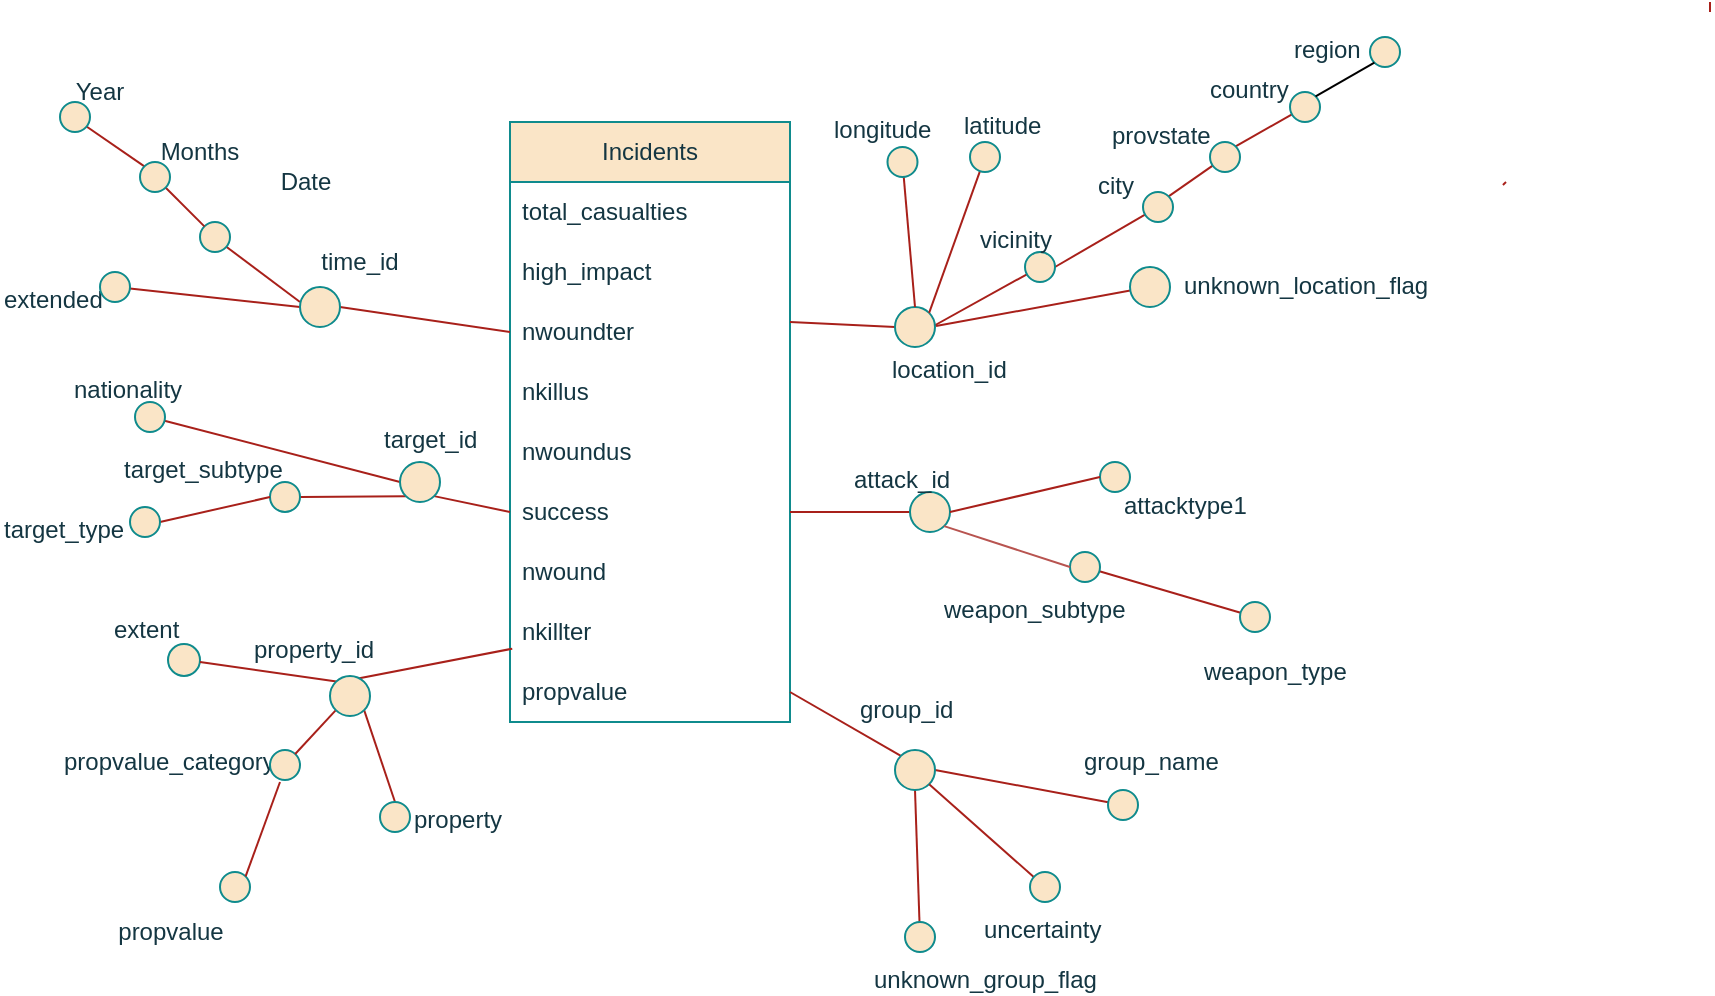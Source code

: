 <mxfile version="27.1.6">
  <diagram name="Page-1" id="5PjLqskdP5DcuBnukaY5">
    <mxGraphModel dx="1297" dy="767" grid="1" gridSize="10" guides="1" tooltips="1" connect="1" arrows="1" fold="1" page="1" pageScale="1" pageWidth="1169" pageHeight="827" math="0" shadow="0">
      <root>
        <mxCell id="0" />
        <mxCell id="1" parent="0" />
        <mxCell id="qlJI4h_UiYn8qoaIwAoD-1" value="Incidents" style="swimlane;fontStyle=0;childLayout=stackLayout;horizontal=1;startSize=30;horizontalStack=0;resizeParent=1;resizeParentMax=0;resizeLast=0;collapsible=1;marginBottom=0;whiteSpace=wrap;html=1;fillColor=#FAE5C7;strokeColor=#0F8B8D;labelBackgroundColor=none;fontColor=#143642;" parent="1" vertex="1">
          <mxGeometry x="455" y="140" width="140" height="300" as="geometry" />
        </mxCell>
        <mxCell id="qlJI4h_UiYn8qoaIwAoD-2" value="total_casualties" style="text;strokeColor=none;fillColor=none;align=left;verticalAlign=middle;spacingLeft=4;spacingRight=4;overflow=hidden;points=[[0,0.5],[1,0.5]];portConstraint=eastwest;rotatable=0;whiteSpace=wrap;html=1;labelBackgroundColor=none;fontColor=#143642;" parent="qlJI4h_UiYn8qoaIwAoD-1" vertex="1">
          <mxGeometry y="30" width="140" height="30" as="geometry" />
        </mxCell>
        <mxCell id="qlJI4h_UiYn8qoaIwAoD-3" value="high_impact" style="text;strokeColor=none;fillColor=none;align=left;verticalAlign=middle;spacingLeft=4;spacingRight=4;overflow=hidden;points=[[0,0.5],[1,0.5]];portConstraint=eastwest;rotatable=0;whiteSpace=wrap;html=1;labelBackgroundColor=none;fontColor=#143642;" parent="qlJI4h_UiYn8qoaIwAoD-1" vertex="1">
          <mxGeometry y="60" width="140" height="30" as="geometry" />
        </mxCell>
        <mxCell id="qlJI4h_UiYn8qoaIwAoD-4" value="nwoundter" style="text;strokeColor=none;fillColor=none;align=left;verticalAlign=middle;spacingLeft=4;spacingRight=4;overflow=hidden;points=[[0,0.5],[1,0.5]];portConstraint=eastwest;rotatable=0;whiteSpace=wrap;html=1;labelBackgroundColor=none;fontColor=#143642;" parent="qlJI4h_UiYn8qoaIwAoD-1" vertex="1">
          <mxGeometry y="90" width="140" height="30" as="geometry" />
        </mxCell>
        <mxCell id="qlJI4h_UiYn8qoaIwAoD-5" value="nkillus" style="text;strokeColor=none;fillColor=none;align=left;verticalAlign=middle;spacingLeft=4;spacingRight=4;overflow=hidden;points=[[0,0.5],[1,0.5]];portConstraint=eastwest;rotatable=0;whiteSpace=wrap;html=1;labelBackgroundColor=none;fontColor=#143642;" parent="qlJI4h_UiYn8qoaIwAoD-1" vertex="1">
          <mxGeometry y="120" width="140" height="30" as="geometry" />
        </mxCell>
        <mxCell id="qlJI4h_UiYn8qoaIwAoD-6" value="nwoundus" style="text;strokeColor=none;fillColor=none;align=left;verticalAlign=middle;spacingLeft=4;spacingRight=4;overflow=hidden;points=[[0,0.5],[1,0.5]];portConstraint=eastwest;rotatable=0;whiteSpace=wrap;html=1;labelBackgroundColor=none;fontColor=#143642;" parent="qlJI4h_UiYn8qoaIwAoD-1" vertex="1">
          <mxGeometry y="150" width="140" height="30" as="geometry" />
        </mxCell>
        <mxCell id="qlJI4h_UiYn8qoaIwAoD-225" value="success" style="text;strokeColor=none;fillColor=none;align=left;verticalAlign=middle;spacingLeft=4;spacingRight=4;overflow=hidden;points=[[0,0.5],[1,0.5]];portConstraint=eastwest;rotatable=0;whiteSpace=wrap;html=1;labelBackgroundColor=none;fontColor=#143642;" parent="qlJI4h_UiYn8qoaIwAoD-1" vertex="1">
          <mxGeometry y="180" width="140" height="30" as="geometry" />
        </mxCell>
        <mxCell id="qlJI4h_UiYn8qoaIwAoD-226" value="nwound" style="text;strokeColor=none;fillColor=none;align=left;verticalAlign=middle;spacingLeft=4;spacingRight=4;overflow=hidden;points=[[0,0.5],[1,0.5]];portConstraint=eastwest;rotatable=0;whiteSpace=wrap;html=1;labelBackgroundColor=none;fontColor=#143642;" parent="qlJI4h_UiYn8qoaIwAoD-1" vertex="1">
          <mxGeometry y="210" width="140" height="30" as="geometry" />
        </mxCell>
        <mxCell id="qlJI4h_UiYn8qoaIwAoD-227" value="nkillter" style="text;strokeColor=none;fillColor=none;align=left;verticalAlign=middle;spacingLeft=4;spacingRight=4;overflow=hidden;points=[[0,0.5],[1,0.5]];portConstraint=eastwest;rotatable=0;whiteSpace=wrap;html=1;labelBackgroundColor=none;fontColor=#143642;" parent="qlJI4h_UiYn8qoaIwAoD-1" vertex="1">
          <mxGeometry y="240" width="140" height="30" as="geometry" />
        </mxCell>
        <mxCell id="qlJI4h_UiYn8qoaIwAoD-228" value="propvalue" style="text;strokeColor=none;fillColor=none;align=left;verticalAlign=middle;spacingLeft=4;spacingRight=4;overflow=hidden;points=[[0,0.5],[1,0.5]];portConstraint=eastwest;rotatable=0;whiteSpace=wrap;html=1;labelBackgroundColor=none;fontColor=#143642;" parent="qlJI4h_UiYn8qoaIwAoD-1" vertex="1">
          <mxGeometry y="270" width="140" height="30" as="geometry" />
        </mxCell>
        <mxCell id="qlJI4h_UiYn8qoaIwAoD-9" value="" style="endArrow=none;html=1;rounded=0;labelBackgroundColor=none;strokeColor=#A8201A;fontColor=default;exitX=0;exitY=0.5;exitDx=0;exitDy=0;entryX=1;entryY=0.5;entryDx=0;entryDy=0;" parent="1" source="qlJI4h_UiYn8qoaIwAoD-4" edge="1" target="BDMqCNL04mo_Xbu1bwPB-10">
          <mxGeometry width="50" height="50" relative="1" as="geometry">
            <mxPoint x="450" y="250" as="sourcePoint" />
            <mxPoint x="359.903" y="225.981" as="targetPoint" />
          </mxGeometry>
        </mxCell>
        <mxCell id="qlJI4h_UiYn8qoaIwAoD-10" value="" style="endArrow=none;html=1;rounded=0;labelBackgroundColor=none;strokeColor=#A8201A;fontColor=default;" parent="1" edge="1">
          <mxGeometry width="50" height="50" relative="1" as="geometry">
            <mxPoint x="350" y="230" as="sourcePoint" />
            <mxPoint x="310" y="200" as="targetPoint" />
          </mxGeometry>
        </mxCell>
        <mxCell id="qlJI4h_UiYn8qoaIwAoD-11" value="" style="ellipse;whiteSpace=wrap;html=1;aspect=fixed;labelBackgroundColor=none;fillColor=#FAE5C7;strokeColor=#0F8B8D;fontColor=#143642;" parent="1" vertex="1">
          <mxGeometry x="300" y="190" width="15" height="15" as="geometry" />
        </mxCell>
        <mxCell id="qlJI4h_UiYn8qoaIwAoD-12" value="" style="endArrow=none;html=1;rounded=0;exitX=0;exitY=0;exitDx=0;exitDy=0;labelBackgroundColor=none;strokeColor=#A8201A;fontColor=default;" parent="1" source="qlJI4h_UiYn8qoaIwAoD-11" edge="1">
          <mxGeometry width="50" height="50" relative="1" as="geometry">
            <mxPoint x="422" y="211" as="sourcePoint" />
            <mxPoint x="280" y="170" as="targetPoint" />
          </mxGeometry>
        </mxCell>
        <mxCell id="qlJI4h_UiYn8qoaIwAoD-13" value="" style="endArrow=none;html=1;rounded=0;exitX=0;exitY=0;exitDx=0;exitDy=0;labelBackgroundColor=none;strokeColor=#A8201A;fontColor=default;" parent="1" source="qlJI4h_UiYn8qoaIwAoD-15" edge="1">
          <mxGeometry width="50" height="50" relative="1" as="geometry">
            <mxPoint x="281" y="161" as="sourcePoint" />
            <mxPoint x="240" y="140" as="targetPoint" />
          </mxGeometry>
        </mxCell>
        <mxCell id="qlJI4h_UiYn8qoaIwAoD-14" value="" style="ellipse;whiteSpace=wrap;html=1;aspect=fixed;labelBackgroundColor=none;fillColor=#FAE5C7;strokeColor=#0F8B8D;fontColor=#143642;" parent="1" vertex="1">
          <mxGeometry x="230" y="130" width="15" height="15" as="geometry" />
        </mxCell>
        <mxCell id="qlJI4h_UiYn8qoaIwAoD-16" value="" style="endArrow=none;html=1;rounded=0;exitX=0;exitY=0;exitDx=0;exitDy=0;labelBackgroundColor=none;strokeColor=#A8201A;fontColor=default;" parent="1" target="qlJI4h_UiYn8qoaIwAoD-15" edge="1">
          <mxGeometry width="50" height="50" relative="1" as="geometry">
            <mxPoint x="281" y="161" as="sourcePoint" />
            <mxPoint x="240" y="140" as="targetPoint" />
          </mxGeometry>
        </mxCell>
        <mxCell id="qlJI4h_UiYn8qoaIwAoD-15" value="" style="ellipse;whiteSpace=wrap;html=1;aspect=fixed;labelBackgroundColor=none;fillColor=#FAE5C7;strokeColor=#0F8B8D;fontColor=#143642;" parent="1" vertex="1">
          <mxGeometry x="270" y="160" width="15" height="15" as="geometry" />
        </mxCell>
        <mxCell id="qlJI4h_UiYn8qoaIwAoD-17" value="Date" style="text;html=1;align=center;verticalAlign=middle;whiteSpace=wrap;rounded=0;labelBackgroundColor=none;fontColor=#143642;" parent="1" vertex="1">
          <mxGeometry x="322.5" y="165" width="60" height="10" as="geometry" />
        </mxCell>
        <mxCell id="qlJI4h_UiYn8qoaIwAoD-18" value="time_id" style="text;html=1;align=center;verticalAlign=middle;whiteSpace=wrap;rounded=0;labelBackgroundColor=none;fontColor=#143642;" parent="1" vertex="1">
          <mxGeometry x="350" y="210" width="60" as="geometry" />
        </mxCell>
        <mxCell id="qlJI4h_UiYn8qoaIwAoD-21" value="Months" style="text;html=1;align=center;verticalAlign=middle;whiteSpace=wrap;rounded=0;labelBackgroundColor=none;fontColor=#143642;" parent="1" vertex="1">
          <mxGeometry x="270" y="150" width="60" height="10" as="geometry" />
        </mxCell>
        <mxCell id="qlJI4h_UiYn8qoaIwAoD-22" value="Year" style="text;html=1;align=center;verticalAlign=middle;whiteSpace=wrap;rounded=0;labelBackgroundColor=none;fontColor=#143642;" parent="1" vertex="1">
          <mxGeometry x="220" y="120" width="60" height="10" as="geometry" />
        </mxCell>
        <mxCell id="qlJI4h_UiYn8qoaIwAoD-28" value="" style="endArrow=none;html=1;rounded=0;labelBackgroundColor=none;strokeColor=#A8201A;fontColor=default;exitX=0;exitY=0;exitDx=0;exitDy=0;" parent="1" source="qlJI4h_UiYn8qoaIwAoD-24" edge="1">
          <mxGeometry width="50" height="50" relative="1" as="geometry">
            <mxPoint x="200" y="160" as="sourcePoint" />
            <mxPoint x="260" y="221" as="targetPoint" />
          </mxGeometry>
        </mxCell>
        <mxCell id="qlJI4h_UiYn8qoaIwAoD-29" value="extended" style="text;whiteSpace=wrap;labelBackgroundColor=none;fontColor=#143642;" parent="1" vertex="1">
          <mxGeometry x="200" y="215" width="30" height="10" as="geometry" />
        </mxCell>
        <mxCell id="qlJI4h_UiYn8qoaIwAoD-31" value="" style="endArrow=none;html=1;rounded=0;labelBackgroundColor=none;strokeColor=#A8201A;fontColor=default;entryX=1;entryY=0;entryDx=0;entryDy=0;" parent="1" source="qlJI4h_UiYn8qoaIwAoD-50" edge="1" target="qlJI4h_UiYn8qoaIwAoD-48">
          <mxGeometry width="50" height="50" relative="1" as="geometry">
            <mxPoint x="830" y="110" as="sourcePoint" />
            <mxPoint x="805" y="135" as="targetPoint" />
          </mxGeometry>
        </mxCell>
        <mxCell id="qlJI4h_UiYn8qoaIwAoD-32" value="" style="endArrow=none;html=1;rounded=0;labelBackgroundColor=none;strokeColor=#A8201A;fontColor=default;entryX=1;entryY=0;entryDx=0;entryDy=0;" parent="1" source="qlJI4h_UiYn8qoaIwAoD-48" edge="1" target="qlJI4h_UiYn8qoaIwAoD-44">
          <mxGeometry width="50" height="50" relative="1" as="geometry">
            <mxPoint x="800" y="140" as="sourcePoint" />
            <mxPoint x="770" y="160" as="targetPoint" />
          </mxGeometry>
        </mxCell>
        <mxCell id="qlJI4h_UiYn8qoaIwAoD-33" value="" style="endArrow=none;html=1;rounded=0;entryX=1;entryY=0.5;entryDx=0;entryDy=0;labelBackgroundColor=none;strokeColor=#A8201A;fontColor=default;" parent="1" source="qlJI4h_UiYn8qoaIwAoD-44" target="qlJI4h_UiYn8qoaIwAoD-37" edge="1">
          <mxGeometry width="50" height="50" relative="1" as="geometry">
            <mxPoint x="760" y="170" as="sourcePoint" />
            <mxPoint x="751" y="232" as="targetPoint" />
            <Array as="points" />
          </mxGeometry>
        </mxCell>
        <mxCell id="qlJI4h_UiYn8qoaIwAoD-34" value="" style="endArrow=none;html=1;rounded=0;labelBackgroundColor=none;strokeColor=#A8201A;fontColor=default;" parent="1" source="qlJI4h_UiYn8qoaIwAoD-37" edge="1">
          <mxGeometry width="50" height="50" relative="1" as="geometry">
            <mxPoint x="700" y="200" as="sourcePoint" />
            <mxPoint x="665" y="243" as="targetPoint" />
          </mxGeometry>
        </mxCell>
        <mxCell id="qlJI4h_UiYn8qoaIwAoD-35" value="" style="endArrow=none;html=1;rounded=0;labelBackgroundColor=none;strokeColor=#A8201A;fontColor=default;exitX=0;exitY=0.5;exitDx=0;exitDy=0;" parent="1" edge="1" source="qlJI4h_UiYn8qoaIwAoD-36">
          <mxGeometry width="50" height="50" relative="1" as="geometry">
            <mxPoint x="650" y="220" as="sourcePoint" />
            <mxPoint x="595" y="240" as="targetPoint" />
          </mxGeometry>
        </mxCell>
        <mxCell id="qlJI4h_UiYn8qoaIwAoD-36" value="" style="ellipse;whiteSpace=wrap;html=1;aspect=fixed;labelBackgroundColor=none;fillColor=#FAE5C7;strokeColor=#0F8B8D;fontColor=#143642;" parent="1" vertex="1">
          <mxGeometry x="647.5" y="232.5" width="20" height="20" as="geometry" />
        </mxCell>
        <mxCell id="qlJI4h_UiYn8qoaIwAoD-37" value="" style="ellipse;whiteSpace=wrap;html=1;aspect=fixed;labelBackgroundColor=none;fillColor=#FAE5C7;strokeColor=#0F8B8D;fontColor=#143642;" parent="1" vertex="1">
          <mxGeometry x="712.5" y="205" width="15" height="15" as="geometry" />
        </mxCell>
        <mxCell id="qlJI4h_UiYn8qoaIwAoD-44" value="" style="ellipse;whiteSpace=wrap;html=1;labelBackgroundColor=none;fillColor=#FAE5C7;strokeColor=#0F8B8D;fontColor=#143642;" parent="1" vertex="1">
          <mxGeometry x="771.5" y="175" width="15" height="15" as="geometry" />
        </mxCell>
        <mxCell id="qlJI4h_UiYn8qoaIwAoD-48" value="" style="ellipse;whiteSpace=wrap;html=1;labelBackgroundColor=none;fillColor=#FAE5C7;strokeColor=#0F8B8D;fontColor=#143642;" parent="1" vertex="1">
          <mxGeometry x="805" y="150" width="15" height="15" as="geometry" />
        </mxCell>
        <mxCell id="qlJI4h_UiYn8qoaIwAoD-50" value="" style="ellipse;whiteSpace=wrap;html=1;labelBackgroundColor=none;fillColor=#FAE5C7;strokeColor=#0F8B8D;fontColor=#143642;" parent="1" vertex="1">
          <mxGeometry x="845" y="125" width="15" height="15" as="geometry" />
        </mxCell>
        <mxCell id="qlJI4h_UiYn8qoaIwAoD-52" value="location_id" style="text;whiteSpace=wrap;labelBackgroundColor=none;fontColor=#143642;" parent="1" vertex="1">
          <mxGeometry x="643.75" y="250" width="50" height="20" as="geometry" />
        </mxCell>
        <mxCell id="qlJI4h_UiYn8qoaIwAoD-53" value="region" style="text;whiteSpace=wrap;labelBackgroundColor=none;fontColor=#143642;" parent="1" vertex="1">
          <mxGeometry x="845" y="90" width="50" height="20" as="geometry" />
        </mxCell>
        <mxCell id="qlJI4h_UiYn8qoaIwAoD-54" value="country" style="text;whiteSpace=wrap;labelBackgroundColor=none;fontColor=#143642;" parent="1" vertex="1">
          <mxGeometry x="802.5" y="110" width="50" height="20" as="geometry" />
        </mxCell>
        <mxCell id="qlJI4h_UiYn8qoaIwAoD-55" value="provstate" style="text;whiteSpace=wrap;labelBackgroundColor=none;fontColor=#143642;" parent="1" vertex="1">
          <mxGeometry x="754" y="132.5" width="50" height="20" as="geometry" />
        </mxCell>
        <mxCell id="qlJI4h_UiYn8qoaIwAoD-56" value="city" style="text;whiteSpace=wrap;labelBackgroundColor=none;fontColor=#143642;" parent="1" vertex="1">
          <mxGeometry x="746.5" y="157.5" width="25" height="25" as="geometry" />
        </mxCell>
        <mxCell id="qlJI4h_UiYn8qoaIwAoD-57" value="" style="endArrow=none;html=1;rounded=0;labelBackgroundColor=none;strokeColor=#A8201A;fontColor=default;entryX=0.5;entryY=0;entryDx=0;entryDy=0;" parent="1" source="qlJI4h_UiYn8qoaIwAoD-58" target="qlJI4h_UiYn8qoaIwAoD-36" edge="1">
          <mxGeometry width="50" height="50" relative="1" as="geometry">
            <mxPoint x="900" y="70" as="sourcePoint" />
            <mxPoint x="670" y="210" as="targetPoint" />
          </mxGeometry>
        </mxCell>
        <mxCell id="qlJI4h_UiYn8qoaIwAoD-66" value="latitude" style="text;whiteSpace=wrap;labelBackgroundColor=none;fontColor=#143642;" parent="1" vertex="1">
          <mxGeometry x="680" y="127.5" width="50" height="20" as="geometry" />
        </mxCell>
        <mxCell id="qlJI4h_UiYn8qoaIwAoD-67" value="longitude" style="text;whiteSpace=wrap;labelBackgroundColor=none;fontColor=#143642;" parent="1" vertex="1">
          <mxGeometry x="615" y="130" width="60" height="20" as="geometry" />
        </mxCell>
        <mxCell id="qlJI4h_UiYn8qoaIwAoD-69" value="" style="ellipse;whiteSpace=wrap;html=1;labelBackgroundColor=none;fillColor=#FAE5C7;strokeColor=#0F8B8D;fontColor=#143642;" parent="1" vertex="1">
          <mxGeometry x="885" y="97.5" width="15" height="15" as="geometry" />
        </mxCell>
        <mxCell id="qlJI4h_UiYn8qoaIwAoD-73" value="" style="endArrow=none;html=1;rounded=0;labelBackgroundColor=none;strokeColor=#A8201A;fontColor=default;" parent="1" source="qlJI4h_UiYn8qoaIwAoD-72" edge="1">
          <mxGeometry width="50" height="50" relative="1" as="geometry">
            <mxPoint x="670" y="230" as="sourcePoint" />
            <mxPoint x="770" y="220" as="targetPoint" />
          </mxGeometry>
        </mxCell>
        <mxCell id="qlJI4h_UiYn8qoaIwAoD-74" value="" style="endArrow=none;html=1;rounded=0;exitX=0;exitY=0;exitDx=0;exitDy=0;labelBackgroundColor=none;strokeColor=#A8201A;fontColor=default;" parent="1" edge="1">
          <mxGeometry width="50" height="50" relative="1" as="geometry">
            <mxPoint x="951.464" y="171.464" as="sourcePoint" />
            <mxPoint x="953" y="170" as="targetPoint" />
          </mxGeometry>
        </mxCell>
        <mxCell id="qlJI4h_UiYn8qoaIwAoD-78" value="vicinity" style="text;whiteSpace=wrap;labelBackgroundColor=none;fontColor=#143642;" parent="1" vertex="1">
          <mxGeometry x="687.5" y="185" width="40" height="20" as="geometry" />
        </mxCell>
        <mxCell id="qlJI4h_UiYn8qoaIwAoD-79" value="unknown_location_flag" style="text;whiteSpace=wrap;labelBackgroundColor=none;fontColor=#143642;" parent="1" vertex="1">
          <mxGeometry x="790" y="207.5" width="110" height="20" as="geometry" />
        </mxCell>
        <mxCell id="qlJI4h_UiYn8qoaIwAoD-82" value="" style="endArrow=none;html=1;rounded=0;entryX=1;entryY=0.5;entryDx=0;entryDy=0;labelBackgroundColor=none;strokeColor=#A8201A;fontColor=default;" parent="1" source="qlJI4h_UiYn8qoaIwAoD-83" target="qlJI4h_UiYn8qoaIwAoD-225" edge="1">
          <mxGeometry width="50" height="50" relative="1" as="geometry">
            <mxPoint x="660" y="280" as="sourcePoint" />
            <mxPoint x="740" y="386" as="targetPoint" />
          </mxGeometry>
        </mxCell>
        <mxCell id="qlJI4h_UiYn8qoaIwAoD-84" value="" style="ellipse;whiteSpace=wrap;html=1;aspect=fixed;labelBackgroundColor=none;fillColor=#FAE5C7;strokeColor=#0F8B8D;fontColor=#143642;" parent="1" vertex="1">
          <mxGeometry x="750" y="310" width="15" height="15" as="geometry" />
        </mxCell>
        <mxCell id="qlJI4h_UiYn8qoaIwAoD-83" value="" style="ellipse;whiteSpace=wrap;html=1;aspect=fixed;labelBackgroundColor=none;fillColor=#FAE5C7;strokeColor=#0F8B8D;fontColor=#143642;" parent="1" vertex="1">
          <mxGeometry x="655" y="325" width="20" height="20" as="geometry" />
        </mxCell>
        <mxCell id="qlJI4h_UiYn8qoaIwAoD-91" value="" style="endArrow=none;html=1;rounded=0;exitX=0;exitY=0.5;exitDx=0;exitDy=0;labelBackgroundColor=none;strokeColor=#A8201A;fontColor=default;entryX=1;entryY=0.5;entryDx=0;entryDy=0;" parent="1" source="qlJI4h_UiYn8qoaIwAoD-84" target="qlJI4h_UiYn8qoaIwAoD-83" edge="1">
          <mxGeometry width="50" height="50" relative="1" as="geometry">
            <mxPoint x="720" y="270" as="sourcePoint" />
            <mxPoint x="680" y="280" as="targetPoint" />
            <Array as="points" />
          </mxGeometry>
        </mxCell>
        <mxCell id="qlJI4h_UiYn8qoaIwAoD-98" value="attacktype1" style="text;whiteSpace=wrap;labelBackgroundColor=none;fontColor=#143642;" parent="1" vertex="1">
          <mxGeometry x="760" y="317.5" width="70" height="20" as="geometry" />
        </mxCell>
        <mxCell id="qlJI4h_UiYn8qoaIwAoD-100" value="weapon_type" style="text;whiteSpace=wrap;labelBackgroundColor=none;fontColor=#143642;" parent="1" vertex="1">
          <mxGeometry x="800" y="401" width="80" height="20" as="geometry" />
        </mxCell>
        <mxCell id="qlJI4h_UiYn8qoaIwAoD-108" value="weapon_subtype" style="text;whiteSpace=wrap;labelBackgroundColor=none;fontColor=#143642;" parent="1" vertex="1">
          <mxGeometry x="670" y="370" width="120" height="20" as="geometry" />
        </mxCell>
        <mxCell id="qlJI4h_UiYn8qoaIwAoD-109" value="" style="endArrow=none;html=1;rounded=0;exitX=0;exitY=0.5;exitDx=0;exitDy=0;labelBackgroundColor=none;strokeColor=#A8201A;fontColor=default;entryX=1;entryY=1;entryDx=0;entryDy=0;" parent="1" source="qlJI4h_UiYn8qoaIwAoD-225" target="BDMqCNL04mo_Xbu1bwPB-7" edge="1">
          <mxGeometry width="50" height="50" relative="1" as="geometry">
            <mxPoint x="452" y="451" as="sourcePoint" />
            <mxPoint x="409.156" y="314.02" as="targetPoint" />
          </mxGeometry>
        </mxCell>
        <mxCell id="qlJI4h_UiYn8qoaIwAoD-111" value="" style="endArrow=none;html=1;rounded=0;entryX=1;entryY=0.5;entryDx=0;entryDy=0;labelBackgroundColor=none;strokeColor=#A8201A;fontColor=default;exitX=0;exitY=1;exitDx=0;exitDy=0;" parent="1" source="BDMqCNL04mo_Xbu1bwPB-7" target="qlJI4h_UiYn8qoaIwAoD-112" edge="1">
          <mxGeometry width="50" height="50" relative="1" as="geometry">
            <mxPoint x="390.565" y="313.315" as="sourcePoint" />
            <mxPoint x="310" y="410" as="targetPoint" />
          </mxGeometry>
        </mxCell>
        <mxCell id="qlJI4h_UiYn8qoaIwAoD-112" value="" style="ellipse;whiteSpace=wrap;html=1;aspect=fixed;labelBackgroundColor=none;fillColor=#FAE5C7;strokeColor=#0F8B8D;fontColor=#143642;" parent="1" vertex="1">
          <mxGeometry x="335" y="320" width="15" height="15" as="geometry" />
        </mxCell>
        <mxCell id="qlJI4h_UiYn8qoaIwAoD-113" value="" style="endArrow=none;html=1;rounded=0;labelBackgroundColor=none;strokeColor=#A8201A;fontColor=default;exitX=0;exitY=0.5;exitDx=0;exitDy=0;" parent="1" source="qlJI4h_UiYn8qoaIwAoD-112" edge="1">
          <mxGeometry width="50" height="50" relative="1" as="geometry">
            <mxPoint x="330" y="330" as="sourcePoint" />
            <mxPoint x="280" y="340" as="targetPoint" />
          </mxGeometry>
        </mxCell>
        <mxCell id="qlJI4h_UiYn8qoaIwAoD-118" value="" style="endArrow=none;html=1;rounded=0;labelBackgroundColor=none;strokeColor=#A8201A;fontColor=default;" parent="1" target="qlJI4h_UiYn8qoaIwAoD-119" edge="1">
          <mxGeometry width="50" height="50" relative="1" as="geometry">
            <mxPoint x="280" y="340" as="sourcePoint" />
            <mxPoint x="340" y="479" as="targetPoint" />
          </mxGeometry>
        </mxCell>
        <mxCell id="qlJI4h_UiYn8qoaIwAoD-119" value="" style="ellipse;whiteSpace=wrap;html=1;aspect=fixed;labelBackgroundColor=none;fillColor=#FAE5C7;strokeColor=#0F8B8D;fontColor=#143642;" parent="1" vertex="1">
          <mxGeometry x="265" y="332.5" width="15" height="15" as="geometry" />
        </mxCell>
        <mxCell id="qlJI4h_UiYn8qoaIwAoD-124" value="target_id" style="text;whiteSpace=wrap;labelBackgroundColor=none;fontColor=#143642;" parent="1" vertex="1">
          <mxGeometry x="390" y="285" width="50" height="20" as="geometry" />
        </mxCell>
        <mxCell id="qlJI4h_UiYn8qoaIwAoD-127" value="target_type" style="text;whiteSpace=wrap;labelBackgroundColor=none;fontColor=#143642;" parent="1" vertex="1">
          <mxGeometry x="200" y="330" width="70" height="20" as="geometry" />
        </mxCell>
        <mxCell id="qlJI4h_UiYn8qoaIwAoD-128" value="target_subtype" style="text;whiteSpace=wrap;labelBackgroundColor=none;fontColor=#143642;" parent="1" vertex="1">
          <mxGeometry x="260" y="300" width="90" height="20" as="geometry" />
        </mxCell>
        <mxCell id="qlJI4h_UiYn8qoaIwAoD-130" value="nationality" style="text;whiteSpace=wrap;labelBackgroundColor=none;fontColor=#143642;" parent="1" vertex="1">
          <mxGeometry x="235" y="260" width="60" height="20" as="geometry" />
        </mxCell>
        <mxCell id="qlJI4h_UiYn8qoaIwAoD-131" value="" style="endArrow=none;html=1;rounded=0;labelBackgroundColor=none;strokeColor=#A8201A;fontColor=default;entryX=1;entryY=0.5;entryDx=0;entryDy=0;" parent="1" source="qlJI4h_UiYn8qoaIwAoD-139" target="qlJI4h_UiYn8qoaIwAoD-132" edge="1">
          <mxGeometry width="50" height="50" relative="1" as="geometry">
            <mxPoint x="690" y="420" as="sourcePoint" />
            <mxPoint x="650" y="460" as="targetPoint" />
          </mxGeometry>
        </mxCell>
        <mxCell id="qlJI4h_UiYn8qoaIwAoD-135" value="" style="endArrow=none;html=1;rounded=0;entryX=0;entryY=0;entryDx=0;entryDy=0;labelBackgroundColor=none;strokeColor=#A8201A;fontColor=default;exitX=1;exitY=0.5;exitDx=0;exitDy=0;" parent="1" source="qlJI4h_UiYn8qoaIwAoD-228" target="qlJI4h_UiYn8qoaIwAoD-132" edge="1">
          <mxGeometry width="50" height="50" relative="1" as="geometry">
            <mxPoint x="600" y="390" as="sourcePoint" />
            <mxPoint x="572" y="363" as="targetPoint" />
          </mxGeometry>
        </mxCell>
        <mxCell id="qlJI4h_UiYn8qoaIwAoD-136" value="" style="endArrow=none;html=1;rounded=0;labelBackgroundColor=none;strokeColor=#A8201A;fontColor=default;entryX=0.5;entryY=1;entryDx=0;entryDy=0;" parent="1" source="qlJI4h_UiYn8qoaIwAoD-143" target="qlJI4h_UiYn8qoaIwAoD-132" edge="1">
          <mxGeometry width="50" height="50" relative="1" as="geometry">
            <mxPoint x="600" y="480" as="sourcePoint" />
            <mxPoint x="610" y="460" as="targetPoint" />
          </mxGeometry>
        </mxCell>
        <mxCell id="qlJI4h_UiYn8qoaIwAoD-139" value="" style="ellipse;whiteSpace=wrap;html=1;aspect=fixed;labelBackgroundColor=none;fillColor=#FAE5C7;strokeColor=#0F8B8D;fontColor=#143642;" parent="1" vertex="1">
          <mxGeometry x="754" y="474" width="15" height="15" as="geometry" />
        </mxCell>
        <mxCell id="qlJI4h_UiYn8qoaIwAoD-145" value="group_id" style="text;whiteSpace=wrap;labelBackgroundColor=none;fontColor=#143642;" parent="1" vertex="1">
          <mxGeometry x="627.5" y="420" width="82.5" height="20" as="geometry" />
        </mxCell>
        <mxCell id="qlJI4h_UiYn8qoaIwAoD-146" value="group_name" style="text;whiteSpace=wrap;labelBackgroundColor=none;fontColor=#143642;" parent="1" vertex="1">
          <mxGeometry x="740" y="446" width="80" height="4" as="geometry" />
        </mxCell>
        <mxCell id="qlJI4h_UiYn8qoaIwAoD-147" value="uncertainty" style="text;whiteSpace=wrap;labelBackgroundColor=none;fontColor=#143642;" parent="1" vertex="1">
          <mxGeometry x="690" y="530" width="70" height="20" as="geometry" />
        </mxCell>
        <mxCell id="qlJI4h_UiYn8qoaIwAoD-149" value="unknown_group_flag" style="text;whiteSpace=wrap;labelBackgroundColor=none;fontColor=#143642;" parent="1" vertex="1">
          <mxGeometry x="635" y="555" width="110" height="20" as="geometry" />
        </mxCell>
        <mxCell id="qlJI4h_UiYn8qoaIwAoD-151" value="" style="endArrow=none;html=1;rounded=0;entryX=0.008;entryY=-0.222;entryDx=0;entryDy=0;entryPerimeter=0;labelBackgroundColor=none;strokeColor=#A8201A;fontColor=default;" parent="1" target="qlJI4h_UiYn8qoaIwAoD-228" edge="1">
          <mxGeometry width="50" height="50" relative="1" as="geometry">
            <mxPoint x="370" y="420" as="sourcePoint" />
            <mxPoint x="370" y="450" as="targetPoint" />
          </mxGeometry>
        </mxCell>
        <mxCell id="qlJI4h_UiYn8qoaIwAoD-153" value="" style="endArrow=none;html=1;rounded=0;labelBackgroundColor=none;strokeColor=#A8201A;fontColor=default;entryX=1;entryY=1;entryDx=0;entryDy=0;exitX=0.5;exitY=0;exitDx=0;exitDy=0;" parent="1" source="qlJI4h_UiYn8qoaIwAoD-159" target="qlJI4h_UiYn8qoaIwAoD-152" edge="1">
          <mxGeometry width="50" height="50" relative="1" as="geometry">
            <mxPoint x="480" y="430" as="sourcePoint" />
            <mxPoint x="470" y="460" as="targetPoint" />
          </mxGeometry>
        </mxCell>
        <mxCell id="qlJI4h_UiYn8qoaIwAoD-154" value="" style="ellipse;whiteSpace=wrap;html=1;aspect=fixed;labelBackgroundColor=none;fillColor=#FAE5C7;strokeColor=#0F8B8D;fontColor=#143642;" parent="1" vertex="1">
          <mxGeometry x="284" y="401" width="16" height="16" as="geometry" />
        </mxCell>
        <mxCell id="qlJI4h_UiYn8qoaIwAoD-157" value="" style="endArrow=none;html=1;rounded=0;labelBackgroundColor=none;strokeColor=#A8201A;fontColor=default;" parent="1" edge="1">
          <mxGeometry width="50" height="50" relative="1" as="geometry">
            <mxPoint x="300" y="410" as="sourcePoint" />
            <mxPoint x="370" y="420" as="targetPoint" />
          </mxGeometry>
        </mxCell>
        <mxCell id="qlJI4h_UiYn8qoaIwAoD-159" value="" style="ellipse;whiteSpace=wrap;html=1;aspect=fixed;labelBackgroundColor=none;fillColor=#FAE5C7;strokeColor=#0F8B8D;fontColor=#143642;" parent="1" vertex="1">
          <mxGeometry x="390" y="480" width="15" height="15" as="geometry" />
        </mxCell>
        <mxCell id="qlJI4h_UiYn8qoaIwAoD-161" value="property_id" style="text;whiteSpace=wrap;labelBackgroundColor=none;fontColor=#143642;" parent="1" vertex="1">
          <mxGeometry x="325" y="390" width="100" height="20" as="geometry" />
        </mxCell>
        <mxCell id="qlJI4h_UiYn8qoaIwAoD-162" value="extent" style="text;whiteSpace=wrap;labelBackgroundColor=none;fontColor=#143642;" parent="1" vertex="1">
          <mxGeometry x="255" y="380" width="40" height="20" as="geometry" />
        </mxCell>
        <mxCell id="qlJI4h_UiYn8qoaIwAoD-166" value="property" style="text;whiteSpace=wrap;labelBackgroundColor=none;fontColor=#143642;" parent="1" vertex="1">
          <mxGeometry x="405" y="475" width="40" height="20" as="geometry" />
        </mxCell>
        <mxCell id="qlJI4h_UiYn8qoaIwAoD-167" value="propvalue_category" style="text;whiteSpace=wrap;labelBackgroundColor=none;fontColor=#143642;" parent="1" vertex="1">
          <mxGeometry x="230" y="446" width="110" height="20" as="geometry" />
        </mxCell>
        <mxCell id="qlJI4h_UiYn8qoaIwAoD-165" value="" style="ellipse;whiteSpace=wrap;html=1;aspect=fixed;labelBackgroundColor=none;fillColor=#FAE5C7;strokeColor=#0F8B8D;fontColor=#143642;" parent="1" vertex="1">
          <mxGeometry x="335" y="454" width="15" height="15" as="geometry" />
        </mxCell>
        <mxCell id="qlJI4h_UiYn8qoaIwAoD-183" value="" style="ellipse;whiteSpace=wrap;html=1;strokeColor=#0F8B8D;fontColor=#143642;fillColor=#FAE5C7;" parent="1" vertex="1">
          <mxGeometry x="310" y="515" width="15" height="15" as="geometry" />
        </mxCell>
        <mxCell id="qlJI4h_UiYn8qoaIwAoD-187" value="" style="endArrow=none;html=1;rounded=0;strokeColor=#A8201A;fontColor=#143642;fillColor=#FAE5C7;exitX=1;exitY=0;exitDx=0;exitDy=0;" parent="1" source="qlJI4h_UiYn8qoaIwAoD-183" edge="1">
          <mxGeometry width="50" height="50" relative="1" as="geometry">
            <mxPoint x="520" y="410" as="sourcePoint" />
            <mxPoint x="340" y="470" as="targetPoint" />
          </mxGeometry>
        </mxCell>
        <mxCell id="qlJI4h_UiYn8qoaIwAoD-189" value="propvalue" style="text;html=1;align=center;verticalAlign=middle;resizable=0;points=[];autosize=1;strokeColor=none;fillColor=none;fontColor=#143642;" parent="1" vertex="1">
          <mxGeometry x="245" y="530" width="80" height="30" as="geometry" />
        </mxCell>
        <mxCell id="qlJI4h_UiYn8qoaIwAoD-201" value="" style="endArrow=none;html=1;rounded=0;labelBackgroundColor=none;strokeColor=#A8201A;fontColor=default;" parent="1" source="qlJI4h_UiYn8qoaIwAoD-93" target="qlJI4h_UiYn8qoaIwAoD-85" edge="1">
          <mxGeometry width="50" height="50" relative="1" as="geometry">
            <mxPoint x="900" y="320" as="sourcePoint" />
            <mxPoint x="800" y="330" as="targetPoint" />
          </mxGeometry>
        </mxCell>
        <mxCell id="qlJI4h_UiYn8qoaIwAoD-85" value="" style="ellipse;whiteSpace=wrap;html=1;labelBackgroundColor=none;fillColor=#FAE5C7;strokeColor=#0F8B8D;fontColor=#143642;" parent="1" vertex="1">
          <mxGeometry x="735" y="355" width="15" height="15" as="geometry" />
        </mxCell>
        <mxCell id="qlJI4h_UiYn8qoaIwAoD-205" value="" style="endArrow=none;html=1;rounded=0;labelBackgroundColor=none;strokeColor=#A8201A;fontColor=default;exitX=0.485;exitY=-0.4;exitDx=0;exitDy=0;exitPerimeter=0;" parent="1" source="qlJI4h_UiYn8qoaIwAoD-52" target="qlJI4h_UiYn8qoaIwAoD-72" edge="1">
          <mxGeometry width="50" height="50" relative="1" as="geometry">
            <mxPoint x="670" y="220" as="sourcePoint" />
            <mxPoint x="770" y="220" as="targetPoint" />
            <Array as="points" />
          </mxGeometry>
        </mxCell>
        <mxCell id="qlJI4h_UiYn8qoaIwAoD-72" value="" style="ellipse;whiteSpace=wrap;html=1;labelBackgroundColor=none;fillColor=#FAE5C7;strokeColor=#0F8B8D;fontColor=#143642;" parent="1" vertex="1">
          <mxGeometry x="765" y="212.5" width="20" height="20" as="geometry" />
        </mxCell>
        <mxCell id="qlJI4h_UiYn8qoaIwAoD-212" value="" style="endArrow=none;html=1;rounded=0;labelBackgroundColor=none;strokeColor=#A8201A;fontColor=default;entryX=0.5;entryY=0;entryDx=0;entryDy=0;" parent="1" edge="1">
          <mxGeometry width="50" height="50" relative="1" as="geometry">
            <mxPoint x="1055" y="85" as="sourcePoint" />
            <mxPoint x="1055" y="80" as="targetPoint" />
          </mxGeometry>
        </mxCell>
        <mxCell id="qlJI4h_UiYn8qoaIwAoD-58" value="" style="ellipse;whiteSpace=wrap;html=1;labelBackgroundColor=none;fillColor=#FAE5C7;strokeColor=#0F8B8D;fontColor=#143642;" parent="1" vertex="1">
          <mxGeometry x="643.75" y="152.5" width="15" height="15" as="geometry" />
        </mxCell>
        <mxCell id="qlJI4h_UiYn8qoaIwAoD-215" value="" style="endArrow=none;html=1;rounded=0;labelBackgroundColor=none;strokeColor=#A8201A;fontColor=default;exitX=0;exitY=0.5;exitDx=0;exitDy=0;" parent="1" source="BDMqCNL04mo_Xbu1bwPB-10" target="qlJI4h_UiYn8qoaIwAoD-24" edge="1">
          <mxGeometry width="50" height="50" relative="1" as="geometry">
            <mxPoint x="351.464" y="221.464" as="sourcePoint" />
            <mxPoint x="260" y="221" as="targetPoint" />
          </mxGeometry>
        </mxCell>
        <mxCell id="qlJI4h_UiYn8qoaIwAoD-24" value="" style="ellipse;whiteSpace=wrap;html=1;aspect=fixed;labelBackgroundColor=none;fillColor=#FAE5C7;strokeColor=#0F8B8D;fontColor=#143642;" parent="1" vertex="1">
          <mxGeometry x="250" y="215" width="15" height="15" as="geometry" />
        </mxCell>
        <mxCell id="qlJI4h_UiYn8qoaIwAoD-217" value="" style="endArrow=none;html=1;rounded=0;labelBackgroundColor=none;strokeColor=#A8201A;fontColor=default;exitX=0;exitY=0.5;exitDx=0;exitDy=0;" parent="1" source="BDMqCNL04mo_Xbu1bwPB-7" target="qlJI4h_UiYn8qoaIwAoD-121" edge="1">
          <mxGeometry width="50" height="50" relative="1" as="geometry">
            <mxPoint x="395" y="300" as="sourcePoint" />
            <mxPoint x="230" y="280" as="targetPoint" />
          </mxGeometry>
        </mxCell>
        <mxCell id="qlJI4h_UiYn8qoaIwAoD-121" value="" style="ellipse;whiteSpace=wrap;html=1;aspect=fixed;labelBackgroundColor=none;fillColor=#FAE5C7;strokeColor=#0F8B8D;fontColor=#143642;" parent="1" vertex="1">
          <mxGeometry x="267.5" y="280" width="15" height="15" as="geometry" />
        </mxCell>
        <mxCell id="qlJI4h_UiYn8qoaIwAoD-93" value="" style="ellipse;whiteSpace=wrap;html=1;aspect=fixed;labelBackgroundColor=none;fillColor=#FAE5C7;strokeColor=#0F8B8D;fontColor=#143642;" parent="1" vertex="1">
          <mxGeometry x="820" y="380" width="15" height="15" as="geometry" />
        </mxCell>
        <mxCell id="qlJI4h_UiYn8qoaIwAoD-143" value="" style="ellipse;whiteSpace=wrap;html=1;aspect=fixed;labelBackgroundColor=none;fillColor=#FAE5C7;strokeColor=#0F8B8D;fontColor=#143642;" parent="1" vertex="1">
          <mxGeometry x="652.5" y="540" width="15" height="15" as="geometry" />
        </mxCell>
        <mxCell id="qlJI4h_UiYn8qoaIwAoD-233" value="" style="endArrow=none;html=1;rounded=0;entryX=0;entryY=1;entryDx=0;entryDy=0;labelBackgroundColor=none;strokeColor=#A8201A;fontColor=default;" parent="1" source="qlJI4h_UiYn8qoaIwAoD-165" target="qlJI4h_UiYn8qoaIwAoD-152" edge="1">
          <mxGeometry width="50" height="50" relative="1" as="geometry">
            <mxPoint x="349" y="455" as="sourcePoint" />
            <mxPoint x="365" y="424" as="targetPoint" />
            <Array as="points" />
          </mxGeometry>
        </mxCell>
        <mxCell id="qlJI4h_UiYn8qoaIwAoD-152" value="" style="ellipse;whiteSpace=wrap;html=1;aspect=fixed;labelBackgroundColor=none;fillColor=#FAE5C7;strokeColor=#0F8B8D;fontColor=#143642;" parent="1" vertex="1">
          <mxGeometry x="365" y="417" width="20" height="20" as="geometry" />
        </mxCell>
        <mxCell id="qlJI4h_UiYn8qoaIwAoD-132" value="" style="ellipse;whiteSpace=wrap;html=1;aspect=fixed;labelBackgroundColor=none;fillColor=#FAE5C7;strokeColor=#0F8B8D;fontColor=#143642;" parent="1" vertex="1">
          <mxGeometry x="647.5" y="454" width="20" height="20" as="geometry" />
        </mxCell>
        <mxCell id="qlJI4h_UiYn8qoaIwAoD-242" value="" style="endArrow=none;html=1;rounded=0;labelBackgroundColor=none;strokeColor=#A8201A;fontColor=default;exitX=1;exitY=1;exitDx=0;exitDy=0;" parent="1" source="qlJI4h_UiYn8qoaIwAoD-132" target="qlJI4h_UiYn8qoaIwAoD-138" edge="1">
          <mxGeometry width="50" height="50" relative="1" as="geometry">
            <mxPoint x="710" y="480" as="sourcePoint" />
            <mxPoint x="629" y="423" as="targetPoint" />
          </mxGeometry>
        </mxCell>
        <mxCell id="qlJI4h_UiYn8qoaIwAoD-138" value="" style="ellipse;whiteSpace=wrap;html=1;aspect=fixed;labelBackgroundColor=none;fillColor=#FAE5C7;strokeColor=#0F8B8D;fontColor=#143642;" parent="1" vertex="1">
          <mxGeometry x="715" y="515" width="15" height="15" as="geometry" />
        </mxCell>
        <mxCell id="BDMqCNL04mo_Xbu1bwPB-7" value="" style="ellipse;whiteSpace=wrap;html=1;aspect=fixed;labelBackgroundColor=none;fillColor=#FAE5C7;strokeColor=#0F8B8D;fontColor=#143642;" parent="1" vertex="1">
          <mxGeometry x="400" y="310" width="20" height="20" as="geometry" />
        </mxCell>
        <mxCell id="BDMqCNL04mo_Xbu1bwPB-10" value="" style="ellipse;whiteSpace=wrap;html=1;aspect=fixed;labelBackgroundColor=none;fillColor=#FAE5C7;strokeColor=#0F8B8D;fontColor=#143642;" parent="1" vertex="1">
          <mxGeometry x="350" y="222.5" width="20" height="20" as="geometry" />
        </mxCell>
        <mxCell id="v8r9MgWFIQvPG14240gk-5" value="" style="endArrow=none;html=1;rounded=0;entryX=0;entryY=0.5;entryDx=0;entryDy=0;fillColor=#f8cecc;strokeColor=#b85450;exitX=1;exitY=1;exitDx=0;exitDy=0;" edge="1" parent="1" source="qlJI4h_UiYn8qoaIwAoD-83" target="qlJI4h_UiYn8qoaIwAoD-85">
          <mxGeometry width="50" height="50" relative="1" as="geometry">
            <mxPoint x="680" y="330" as="sourcePoint" />
            <mxPoint x="670" y="220" as="targetPoint" />
          </mxGeometry>
        </mxCell>
        <mxCell id="qlJI4h_UiYn8qoaIwAoD-97" value="attack_id" style="text;whiteSpace=wrap;labelBackgroundColor=none;fontColor=#143642;" parent="1" vertex="1">
          <mxGeometry x="625" y="305" width="60" height="21" as="geometry" />
        </mxCell>
        <mxCell id="v8r9MgWFIQvPG14240gk-15" value="" style="endArrow=none;html=1;rounded=0;labelBackgroundColor=none;strokeColor=#A8201A;fontColor=default;exitX=1;exitY=0;exitDx=0;exitDy=0;" edge="1" parent="1" source="qlJI4h_UiYn8qoaIwAoD-36" target="qlJI4h_UiYn8qoaIwAoD-61">
          <mxGeometry width="50" height="50" relative="1" as="geometry">
            <mxPoint x="667" y="213" as="sourcePoint" />
            <mxPoint x="667" y="150" as="targetPoint" />
          </mxGeometry>
        </mxCell>
        <mxCell id="qlJI4h_UiYn8qoaIwAoD-61" value="" style="ellipse;whiteSpace=wrap;html=1;labelBackgroundColor=none;fillColor=#FAE5C7;strokeColor=#0F8B8D;fontColor=#143642;direction=south;" parent="1" vertex="1">
          <mxGeometry x="685" y="150" width="15" height="15" as="geometry" />
        </mxCell>
        <mxCell id="v8r9MgWFIQvPG14240gk-19" value="" style="endArrow=none;html=1;rounded=0;entryX=1;entryY=0;entryDx=0;entryDy=0;exitX=0;exitY=1;exitDx=0;exitDy=0;" edge="1" parent="1" source="qlJI4h_UiYn8qoaIwAoD-69" target="qlJI4h_UiYn8qoaIwAoD-50">
          <mxGeometry width="50" height="50" relative="1" as="geometry">
            <mxPoint x="540" y="200" as="sourcePoint" />
            <mxPoint x="590" y="150" as="targetPoint" />
          </mxGeometry>
        </mxCell>
      </root>
    </mxGraphModel>
  </diagram>
</mxfile>
